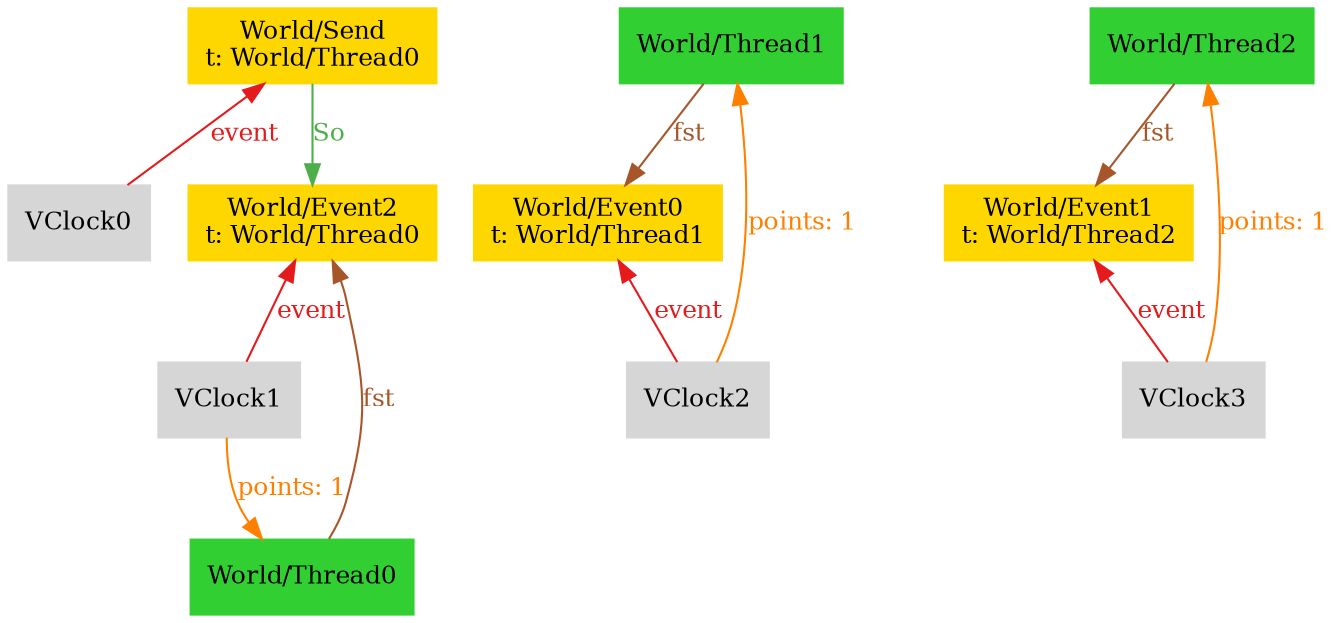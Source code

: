 digraph "graph" {
graph [fontsize=12]
node [fontsize=12]
edge [fontsize=12]
rankdir=TB;
"N10" -> "N0" [uuid = "<VClock0, World/Send>", color = "#e41a1c", fontcolor = "#e41a1c", style = "solid", label = "event", dir = "back", weight = "1"]
"N9" -> "N2" [uuid = "<VClock1, World/Event2>", color = "#e41a1c", fontcolor = "#e41a1c", style = "solid", label = "event", dir = "back", weight = "1"]
"N6" -> "N5" [uuid = "<VClock2, World/Event0>", color = "#e41a1c", fontcolor = "#e41a1c", style = "solid", label = "event", dir = "back", weight = "1"]
"N4" -> "N3" [uuid = "<VClock3, World/Event1>", color = "#e41a1c", fontcolor = "#e41a1c", style = "solid", label = "event", dir = "back", weight = "1"]
"N9" -> "N1" [uuid = "<World/Thread0, World/Event2>", color = "#a65628", fontcolor = "#a65628", style = "solid", label = "fst", dir = "back", weight = "1"]
"N7" -> "N6" [uuid = "<World/Thread1, World/Event0>", color = "#a65628", fontcolor = "#a65628", style = "solid", label = "fst", dir = "forward", weight = "1"]
"N8" -> "N4" [uuid = "<World/Thread2, World/Event1>", color = "#a65628", fontcolor = "#a65628", style = "solid", label = "fst", dir = "forward", weight = "1"]
"N2" -> "N1" [uuid = "<VClock1, World/Thread0>", color = "#ff7f00", fontcolor = "#ff7f00", style = "solid", label = "points: 1", dir = "forward", weight = "1"]
"N7" -> "N5" [uuid = "<VClock2, World/Thread1>", color = "#ff7f00", fontcolor = "#ff7f00", style = "solid", label = "points: 1", dir = "back", weight = "1"]
"N8" -> "N3" [uuid = "<VClock3, World/Thread2>", color = "#ff7f00", fontcolor = "#ff7f00", style = "solid", label = "points: 1", dir = "back", weight = "1"]
"N10" -> "N9" [uuid = "<World/Send, World/Event2>", color = "#4daf4a", fontcolor = "#4daf4a", style = "solid", label = "So", dir = "forward", weight = "200"]
"N0" [uuid="VClock0", label="VClock0", color="#d6d6d6", fontcolor = "#000000", shape = "box", style = "filled, solid"]
"N1" [uuid="World/Thread0", label="World/Thread0", color="#31cf31", fontcolor = "#000000", shape = "box", style = "filled, solid"]
"N2" [uuid="VClock1", label="VClock1", color="#d6d6d6", fontcolor = "#000000", shape = "box", style = "filled, solid"]
"N3" [uuid="VClock3", label="VClock3", color="#d6d6d6", fontcolor = "#000000", shape = "box", style = "filled, solid"]
"N4" [uuid="World/Event1", label="World/Event1\nt: World/Thread2", color="#ffd700", fontcolor = "#000000", shape = "box", style = "filled, solid"]
"N5" [uuid="VClock2", label="VClock2", color="#d6d6d6", fontcolor = "#000000", shape = "box", style = "filled, solid"]
"N6" [uuid="World/Event0", label="World/Event0\nt: World/Thread1", color="#ffd700", fontcolor = "#000000", shape = "box", style = "filled, solid"]
"N7" [uuid="World/Thread1", label="World/Thread1", color="#31cf31", fontcolor = "#000000", shape = "box", style = "filled, solid"]
"N8" [uuid="World/Thread2", label="World/Thread2", color="#31cf31", fontcolor = "#000000", shape = "box", style = "filled, solid"]
"N9" [uuid="World/Event2", label="World/Event2\nt: World/Thread0", color="#ffd700", fontcolor = "#000000", shape = "box", style = "filled, solid"]
"N10" [uuid="World/Send", label="World/Send\nt: World/Thread0", color="#ffd700", fontcolor = "#000000", shape = "box", style = "filled, solid"]
}
